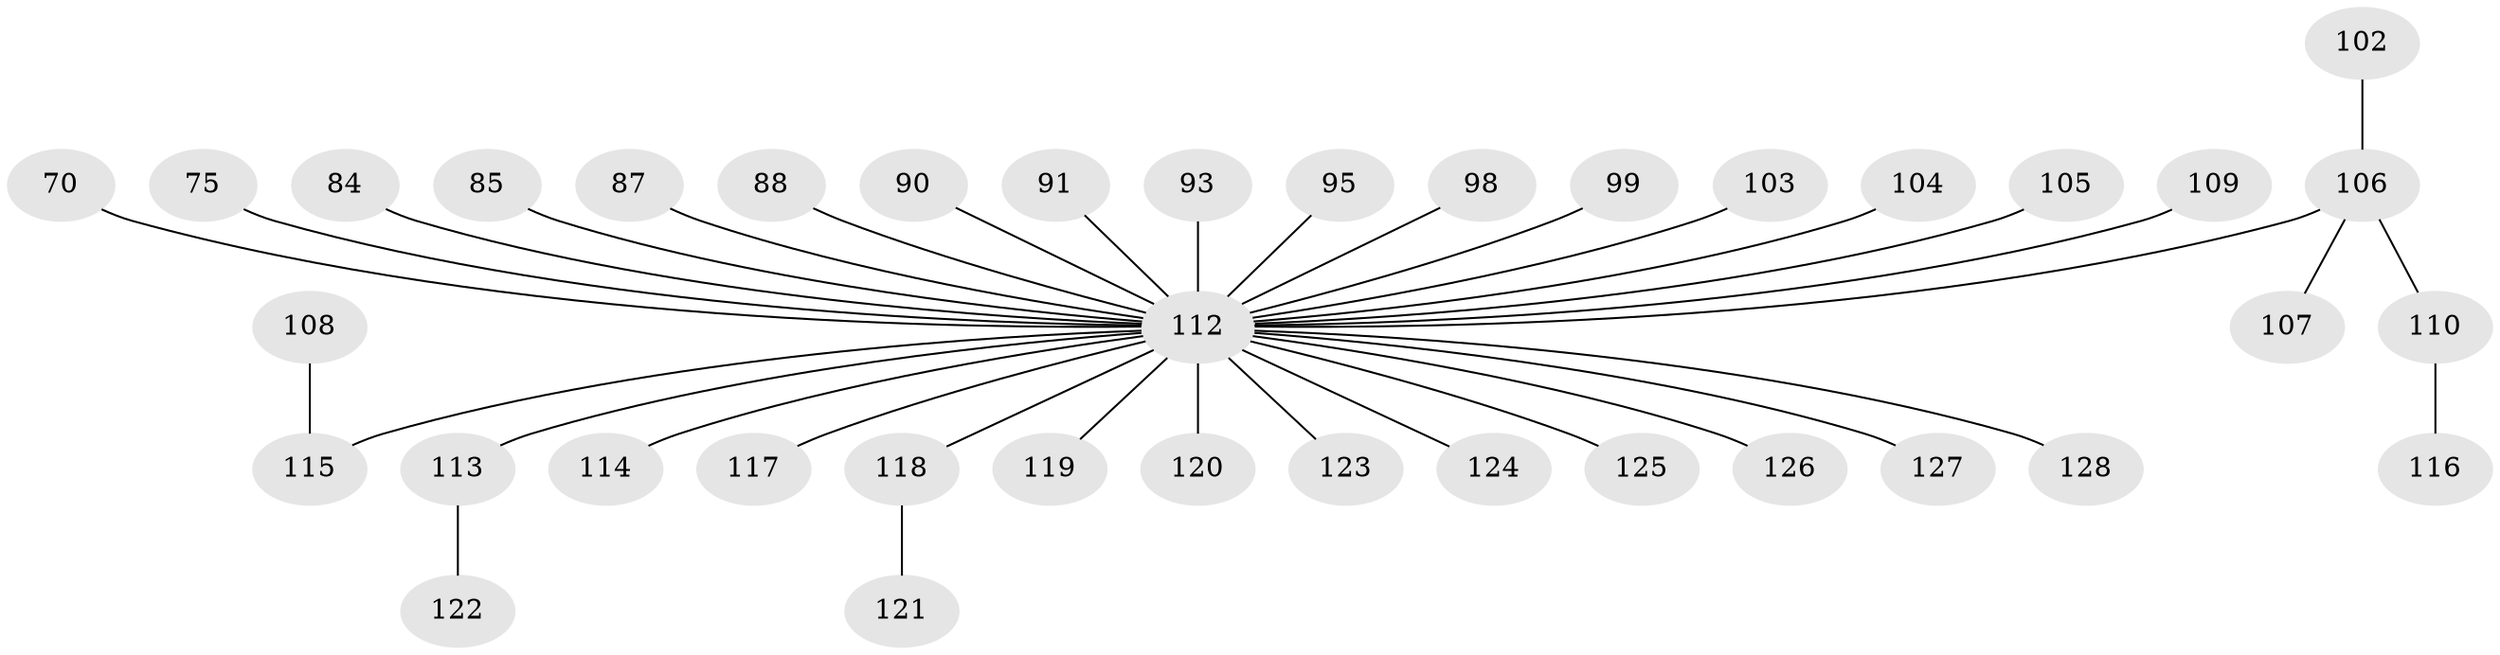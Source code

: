 // original degree distribution, {4: 0.0859375, 6: 0.015625, 5: 0.046875, 1: 0.5078125, 2: 0.2265625, 3: 0.1171875}
// Generated by graph-tools (version 1.1) at 2025/56/03/04/25 21:56:54]
// undirected, 38 vertices, 37 edges
graph export_dot {
graph [start="1"]
  node [color=gray90,style=filled];
  70;
  75;
  84;
  85;
  87;
  88 [super="+74"];
  90;
  91;
  93;
  95 [super="+68"];
  98;
  99;
  102;
  103;
  104 [super="+97"];
  105;
  106 [super="+52+100+101"];
  107;
  108;
  109;
  110;
  112 [super="+111"];
  113 [super="+83"];
  114;
  115 [super="+64+71+82+86+96"];
  116;
  117;
  118;
  119;
  120;
  121;
  122;
  123;
  124;
  125;
  126;
  127;
  128;
  70 -- 112;
  75 -- 112;
  84 -- 112;
  85 -- 112;
  87 -- 112;
  88 -- 112;
  90 -- 112;
  91 -- 112;
  93 -- 112;
  95 -- 112;
  98 -- 112;
  99 -- 112;
  102 -- 106;
  103 -- 112;
  104 -- 112;
  105 -- 112;
  106 -- 107;
  106 -- 110;
  106 -- 112;
  108 -- 115;
  109 -- 112;
  110 -- 116;
  112 -- 123;
  112 -- 128;
  112 -- 113;
  112 -- 114;
  112 -- 115;
  112 -- 117;
  112 -- 118;
  112 -- 119;
  112 -- 120;
  112 -- 124;
  112 -- 125;
  112 -- 126;
  112 -- 127;
  113 -- 122;
  118 -- 121;
}
